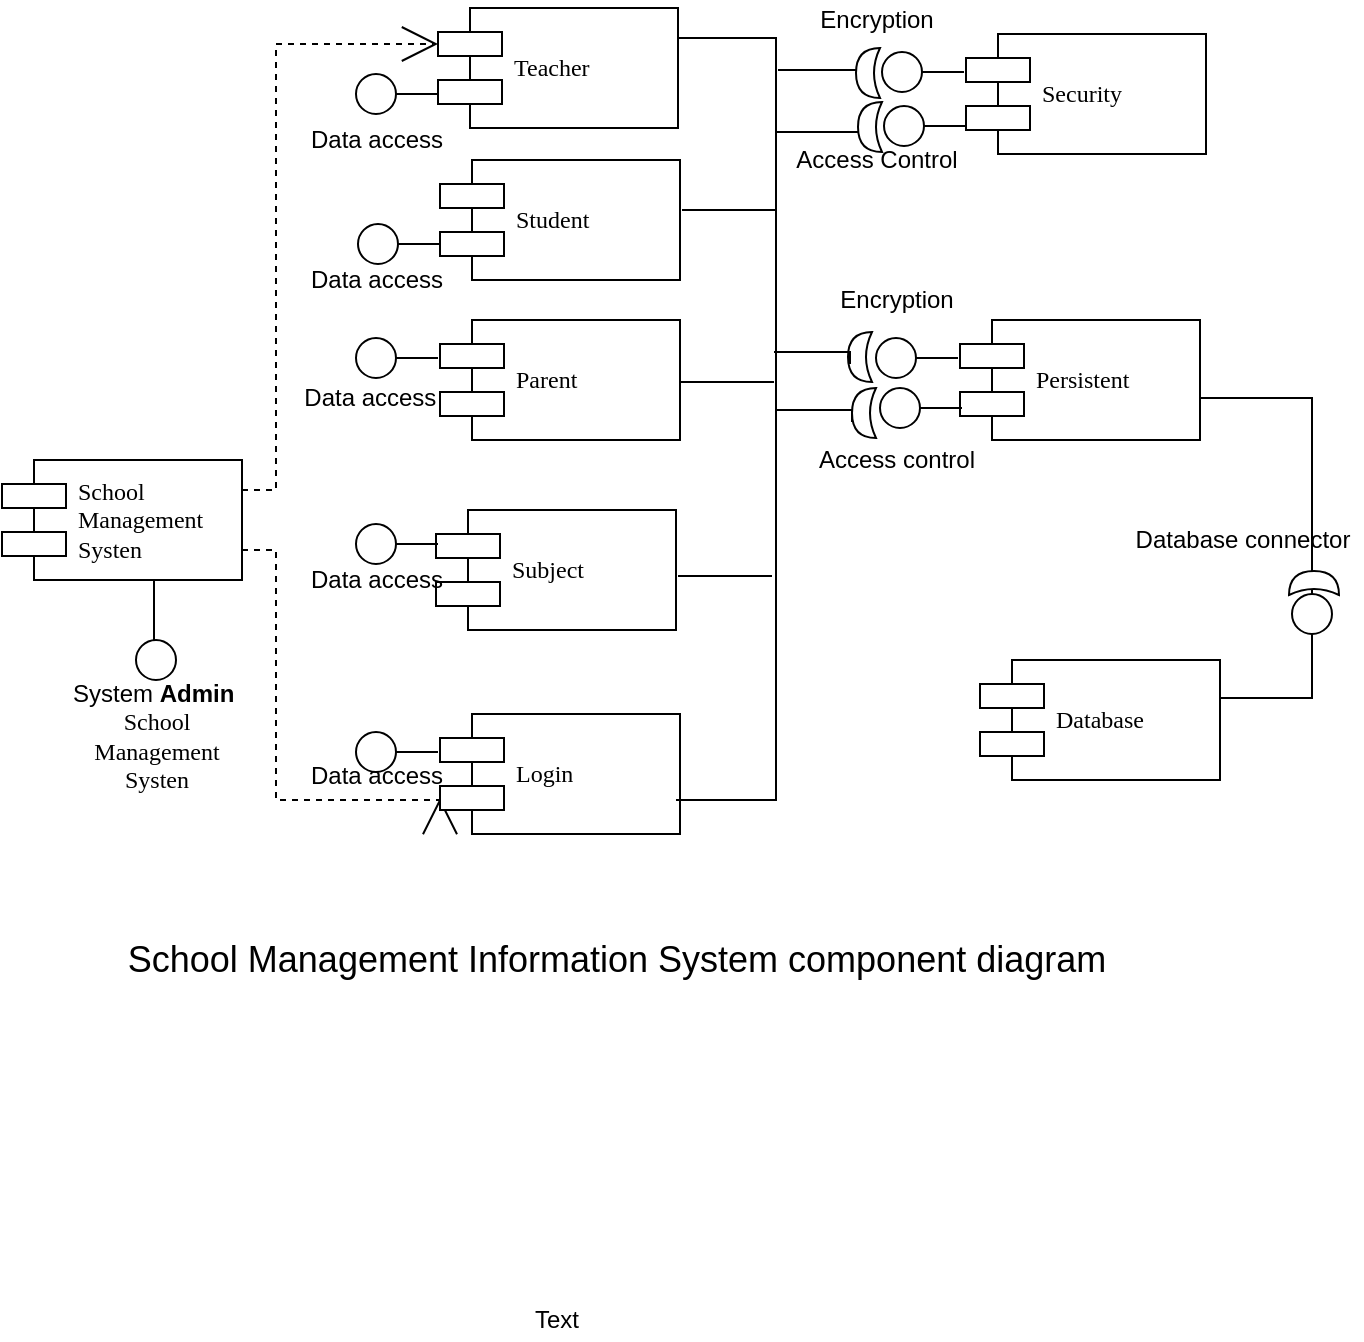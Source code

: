 <mxfile version="17.4.2" type="device"><diagram name="Page-1" id="5f0bae14-7c28-e335-631c-24af17079c00"><mxGraphModel dx="868" dy="563" grid="1" gridSize="10" guides="1" tooltips="1" connect="1" arrows="1" fold="1" page="1" pageScale="1" pageWidth="1100" pageHeight="850" background="none" math="0" shadow="0"><root><mxCell id="0"/><mxCell id="1" parent="0"/><mxCell id="39150e848f15840c-5" value="Teacher" style="shape=component;align=left;spacingLeft=36;rounded=0;shadow=0;comic=0;labelBackgroundColor=none;strokeWidth=1;fontFamily=Verdana;fontSize=12;html=1;" parent="1" vertex="1"><mxGeometry x="301" y="24" width="120" height="60" as="geometry"/></mxCell><mxCell id="39150e848f15840c-15" style="edgeStyle=orthogonalEdgeStyle;rounded=0;html=1;labelBackgroundColor=none;startArrow=none;startFill=0;startSize=8;endArrow=open;endFill=0;endSize=16;fontFamily=Verdana;fontSize=12;dashed=1;exitX=1;exitY=0.25;exitDx=0;exitDy=0;entryX=0;entryY=0.3;entryDx=0;entryDy=0;" parent="1" source="lTYM0alj_bJxWOORDR8s-5" target="39150e848f15840c-5" edge="1"><mxGeometry relative="1" as="geometry"><Array as="points"><mxPoint x="220" y="265"/><mxPoint x="220" y="42"/></Array><mxPoint x="215" y="190" as="targetPoint"/></mxGeometry></mxCell><mxCell id="lTYM0alj_bJxWOORDR8s-1" value="Text" style="text;html=1;align=center;verticalAlign=middle;resizable=0;points=[];autosize=1;strokeColor=none;fillColor=none;" vertex="1" parent="1"><mxGeometry x="340" y="670" width="40" height="20" as="geometry"/></mxCell><mxCell id="lTYM0alj_bJxWOORDR8s-5" value="School&lt;br&gt;Management&lt;br&gt;Systen" style="shape=component;align=left;spacingLeft=36;rounded=0;shadow=0;comic=0;labelBackgroundColor=none;strokeWidth=1;fontFamily=Verdana;fontSize=12;html=1;" vertex="1" parent="1"><mxGeometry x="83" y="250" width="120" height="60" as="geometry"/></mxCell><mxCell id="lTYM0alj_bJxWOORDR8s-11" style="edgeStyle=elbowEdgeStyle;rounded=0;html=1;labelBackgroundColor=none;startArrow=none;startFill=0;startSize=8;endArrow=none;endFill=0;endSize=16;fontFamily=Verdana;fontSize=12;" edge="1" parent="1"><mxGeometry relative="1" as="geometry"><mxPoint x="159" y="345" as="sourcePoint"/><mxPoint x="159" y="310" as="targetPoint"/></mxGeometry></mxCell><mxCell id="lTYM0alj_bJxWOORDR8s-12" value="" style="ellipse;whiteSpace=wrap;html=1;rounded=0;shadow=0;comic=0;labelBackgroundColor=none;strokeWidth=1;fontFamily=Verdana;fontSize=12;align=center;" vertex="1" parent="1"><mxGeometry x="150" y="340" width="20" height="20" as="geometry"/></mxCell><mxCell id="lTYM0alj_bJxWOORDR8s-13" value="System &lt;b&gt;Admin&amp;nbsp;&lt;/b&gt;&lt;br&gt;&lt;span style=&quot;font-family: &amp;#34;verdana&amp;#34; ; text-align: left&quot;&gt;School&lt;/span&gt;&lt;br style=&quot;font-family: &amp;#34;verdana&amp;#34; ; text-align: left&quot;&gt;&lt;span style=&quot;font-family: &amp;#34;verdana&amp;#34; ; text-align: left&quot;&gt;Management&lt;/span&gt;&lt;br style=&quot;font-family: &amp;#34;verdana&amp;#34; ; text-align: left&quot;&gt;&lt;span style=&quot;font-family: &amp;#34;verdana&amp;#34; ; text-align: left&quot;&gt;Systen&lt;/span&gt;" style="text;html=1;align=center;verticalAlign=middle;resizable=0;points=[];autosize=1;strokeColor=none;fillColor=none;" vertex="1" parent="1"><mxGeometry x="110" y="358" width="100" height="60" as="geometry"/></mxCell><mxCell id="lTYM0alj_bJxWOORDR8s-14" style="edgeStyle=orthogonalEdgeStyle;rounded=0;html=1;labelBackgroundColor=none;startArrow=none;startFill=0;startSize=8;endArrow=open;endFill=0;endSize=16;fontFamily=Verdana;fontSize=12;dashed=1;exitX=1;exitY=0.75;exitDx=0;exitDy=0;entryX=0;entryY=0.7;entryDx=0;entryDy=0;" edge="1" parent="1" source="lTYM0alj_bJxWOORDR8s-5" target="lTYM0alj_bJxWOORDR8s-50"><mxGeometry relative="1" as="geometry"><Array as="points"><mxPoint x="220" y="295"/><mxPoint x="220" y="420"/></Array><mxPoint x="212" y="292" as="sourcePoint"/><mxPoint x="310" y="417" as="targetPoint"/></mxGeometry></mxCell><mxCell id="lTYM0alj_bJxWOORDR8s-16" value="Student" style="shape=component;align=left;spacingLeft=36;rounded=0;shadow=0;comic=0;labelBackgroundColor=none;strokeWidth=1;fontFamily=Verdana;fontSize=12;html=1;" vertex="1" parent="1"><mxGeometry x="302" y="100" width="120" height="60" as="geometry"/></mxCell><mxCell id="lTYM0alj_bJxWOORDR8s-18" value="Subject" style="shape=component;align=left;spacingLeft=36;rounded=0;shadow=0;comic=0;labelBackgroundColor=none;strokeWidth=1;fontFamily=Verdana;fontSize=12;html=1;" vertex="1" parent="1"><mxGeometry x="300" y="275" width="120" height="60" as="geometry"/></mxCell><mxCell id="lTYM0alj_bJxWOORDR8s-24" value="" style="group" vertex="1" connectable="0" parent="1"><mxGeometry x="260" y="282" width="41" height="20" as="geometry"/></mxCell><mxCell id="lTYM0alj_bJxWOORDR8s-21" style="edgeStyle=elbowEdgeStyle;rounded=0;html=1;labelBackgroundColor=none;startArrow=none;startFill=0;startSize=8;endArrow=none;endFill=0;endSize=16;fontFamily=Verdana;fontSize=12;" edge="1" parent="lTYM0alj_bJxWOORDR8s-24"><mxGeometry relative="1" as="geometry"><mxPoint x="20" y="10" as="sourcePoint"/><mxPoint x="41" y="10" as="targetPoint"/></mxGeometry></mxCell><mxCell id="lTYM0alj_bJxWOORDR8s-23" value="" style="ellipse;whiteSpace=wrap;html=1;rounded=0;shadow=0;comic=0;labelBackgroundColor=none;strokeWidth=1;fontFamily=Verdana;fontSize=12;align=center;" vertex="1" parent="lTYM0alj_bJxWOORDR8s-24"><mxGeometry width="20" height="20" as="geometry"/></mxCell><mxCell id="lTYM0alj_bJxWOORDR8s-31" value="" style="group" vertex="1" connectable="0" parent="1"><mxGeometry x="260" y="57" width="41" height="20" as="geometry"/></mxCell><mxCell id="lTYM0alj_bJxWOORDR8s-32" style="edgeStyle=elbowEdgeStyle;rounded=0;html=1;labelBackgroundColor=none;startArrow=none;startFill=0;startSize=8;endArrow=none;endFill=0;endSize=16;fontFamily=Verdana;fontSize=12;" edge="1" parent="lTYM0alj_bJxWOORDR8s-31"><mxGeometry relative="1" as="geometry"><mxPoint x="20" y="10" as="sourcePoint"/><mxPoint x="41" y="10" as="targetPoint"/></mxGeometry></mxCell><mxCell id="lTYM0alj_bJxWOORDR8s-33" value="" style="ellipse;whiteSpace=wrap;html=1;rounded=0;shadow=0;comic=0;labelBackgroundColor=none;strokeWidth=1;fontFamily=Verdana;fontSize=12;align=center;" vertex="1" parent="lTYM0alj_bJxWOORDR8s-31"><mxGeometry width="20" height="20" as="geometry"/></mxCell><mxCell id="lTYM0alj_bJxWOORDR8s-34" value="" style="group" vertex="1" connectable="0" parent="1"><mxGeometry x="261" y="132" width="41" height="20" as="geometry"/></mxCell><mxCell id="lTYM0alj_bJxWOORDR8s-35" style="edgeStyle=elbowEdgeStyle;rounded=0;html=1;labelBackgroundColor=none;startArrow=none;startFill=0;startSize=8;endArrow=none;endFill=0;endSize=16;fontFamily=Verdana;fontSize=12;" edge="1" parent="lTYM0alj_bJxWOORDR8s-34"><mxGeometry relative="1" as="geometry"><mxPoint x="20" y="10" as="sourcePoint"/><mxPoint x="41" y="10" as="targetPoint"/></mxGeometry></mxCell><mxCell id="lTYM0alj_bJxWOORDR8s-36" value="" style="ellipse;whiteSpace=wrap;html=1;rounded=0;shadow=0;comic=0;labelBackgroundColor=none;strokeWidth=1;fontFamily=Verdana;fontSize=12;align=center;" vertex="1" parent="lTYM0alj_bJxWOORDR8s-34"><mxGeometry width="20" height="20" as="geometry"/></mxCell><mxCell id="lTYM0alj_bJxWOORDR8s-43" value="" style="group" vertex="1" connectable="0" parent="1"><mxGeometry x="260" y="180" width="162" height="60" as="geometry"/></mxCell><mxCell id="lTYM0alj_bJxWOORDR8s-17" value="Parent" style="shape=component;align=left;spacingLeft=36;rounded=0;shadow=0;comic=0;labelBackgroundColor=none;strokeWidth=1;fontFamily=Verdana;fontSize=12;html=1;" vertex="1" parent="lTYM0alj_bJxWOORDR8s-43"><mxGeometry x="42" width="120" height="60" as="geometry"/></mxCell><mxCell id="lTYM0alj_bJxWOORDR8s-25" value="" style="group" vertex="1" connectable="0" parent="lTYM0alj_bJxWOORDR8s-43"><mxGeometry y="9" width="41" height="20" as="geometry"/></mxCell><mxCell id="lTYM0alj_bJxWOORDR8s-26" style="edgeStyle=elbowEdgeStyle;rounded=0;html=1;labelBackgroundColor=none;startArrow=none;startFill=0;startSize=8;endArrow=none;endFill=0;endSize=16;fontFamily=Verdana;fontSize=12;" edge="1" parent="lTYM0alj_bJxWOORDR8s-25"><mxGeometry relative="1" as="geometry"><mxPoint x="20" y="10" as="sourcePoint"/><mxPoint x="41" y="10" as="targetPoint"/></mxGeometry></mxCell><mxCell id="lTYM0alj_bJxWOORDR8s-27" value="" style="ellipse;whiteSpace=wrap;html=1;rounded=0;shadow=0;comic=0;labelBackgroundColor=none;strokeWidth=1;fontFamily=Verdana;fontSize=12;align=center;" vertex="1" parent="lTYM0alj_bJxWOORDR8s-25"><mxGeometry width="20" height="20" as="geometry"/></mxCell><mxCell id="lTYM0alj_bJxWOORDR8s-56" value="&amp;nbsp; &amp;nbsp; Data access" style="text;html=1;align=center;verticalAlign=middle;resizable=0;points=[];autosize=1;strokeColor=none;fillColor=none;" vertex="1" parent="lTYM0alj_bJxWOORDR8s-43"><mxGeometry x="-45" y="29" width="90" height="20" as="geometry"/></mxCell><mxCell id="lTYM0alj_bJxWOORDR8s-49" value="" style="group" vertex="1" connectable="0" parent="1"><mxGeometry x="260" y="377" width="162" height="60" as="geometry"/></mxCell><mxCell id="lTYM0alj_bJxWOORDR8s-50" value="Login" style="shape=component;align=left;spacingLeft=36;rounded=0;shadow=0;comic=0;labelBackgroundColor=none;strokeWidth=1;fontFamily=Verdana;fontSize=12;html=1;" vertex="1" parent="lTYM0alj_bJxWOORDR8s-49"><mxGeometry x="42" width="120" height="60" as="geometry"/></mxCell><mxCell id="lTYM0alj_bJxWOORDR8s-51" value="" style="group" vertex="1" connectable="0" parent="lTYM0alj_bJxWOORDR8s-49"><mxGeometry y="9" width="41" height="20" as="geometry"/></mxCell><mxCell id="lTYM0alj_bJxWOORDR8s-52" style="edgeStyle=elbowEdgeStyle;rounded=0;html=1;labelBackgroundColor=none;startArrow=none;startFill=0;startSize=8;endArrow=none;endFill=0;endSize=16;fontFamily=Verdana;fontSize=12;" edge="1" parent="lTYM0alj_bJxWOORDR8s-51"><mxGeometry relative="1" as="geometry"><mxPoint x="20" y="10" as="sourcePoint"/><mxPoint x="41" y="10" as="targetPoint"/></mxGeometry></mxCell><mxCell id="lTYM0alj_bJxWOORDR8s-53" value="" style="ellipse;whiteSpace=wrap;html=1;rounded=0;shadow=0;comic=0;labelBackgroundColor=none;strokeWidth=1;fontFamily=Verdana;fontSize=12;align=center;" vertex="1" parent="lTYM0alj_bJxWOORDR8s-51"><mxGeometry width="20" height="20" as="geometry"/></mxCell><mxCell id="lTYM0alj_bJxWOORDR8s-54" value="Data access" style="text;html=1;align=center;verticalAlign=middle;resizable=0;points=[];autosize=1;strokeColor=none;fillColor=none;" vertex="1" parent="1"><mxGeometry x="230" y="150" width="80" height="20" as="geometry"/></mxCell><mxCell id="lTYM0alj_bJxWOORDR8s-55" value="Data access" style="text;html=1;align=center;verticalAlign=middle;resizable=0;points=[];autosize=1;strokeColor=none;fillColor=none;" vertex="1" parent="1"><mxGeometry x="230" y="80" width="80" height="20" as="geometry"/></mxCell><mxCell id="lTYM0alj_bJxWOORDR8s-57" value="Data access" style="text;html=1;align=center;verticalAlign=middle;resizable=0;points=[];autosize=1;strokeColor=none;fillColor=none;" vertex="1" parent="1"><mxGeometry x="230" y="300" width="80" height="20" as="geometry"/></mxCell><mxCell id="lTYM0alj_bJxWOORDR8s-58" value="&amp;nbsp; &amp;nbsp; &amp;nbsp; &amp;nbsp; &amp;nbsp; &lt;br&gt;&amp;nbsp; &amp;nbsp; &amp;nbsp; &amp;nbsp; &amp;nbsp; &amp;nbsp; Data access" style="text;html=1;align=center;verticalAlign=middle;resizable=0;points=[];autosize=1;strokeColor=none;fillColor=none;" vertex="1" parent="1"><mxGeometry x="190" y="385" width="120" height="30" as="geometry"/></mxCell><mxCell id="lTYM0alj_bJxWOORDR8s-59" style="edgeStyle=orthogonalEdgeStyle;rounded=0;html=1;labelBackgroundColor=none;startArrow=none;startFill=0;startSize=8;endArrow=none;endFill=0;endSize=16;fontFamily=Verdana;fontSize=12;entryX=1;entryY=0.25;entryDx=0;entryDy=0;" edge="1" parent="1" target="39150e848f15840c-5"><mxGeometry relative="1" as="geometry"><Array as="points"><mxPoint x="470" y="420"/><mxPoint x="470" y="39"/></Array><mxPoint x="420" y="420" as="sourcePoint"/><mxPoint x="440" y="45" as="targetPoint"/></mxGeometry></mxCell><mxCell id="lTYM0alj_bJxWOORDR8s-60" style="edgeStyle=orthogonalEdgeStyle;rounded=0;html=1;labelBackgroundColor=none;startArrow=none;startFill=0;startSize=8;endArrow=none;endFill=0;endSize=16;fontFamily=Verdana;fontSize=12;" edge="1" parent="1"><mxGeometry relative="1" as="geometry"><Array as="points"><mxPoint x="470" y="125"/></Array><mxPoint x="470" y="125" as="sourcePoint"/><mxPoint x="423" y="125" as="targetPoint"/></mxGeometry></mxCell><mxCell id="lTYM0alj_bJxWOORDR8s-61" style="edgeStyle=orthogonalEdgeStyle;rounded=0;html=1;labelBackgroundColor=none;startArrow=none;startFill=0;startSize=8;endArrow=none;endFill=0;endSize=16;fontFamily=Verdana;fontSize=12;" edge="1" parent="1"><mxGeometry relative="1" as="geometry"><Array as="points"><mxPoint x="468" y="308"/></Array><mxPoint x="468" y="308" as="sourcePoint"/><mxPoint x="421" y="308" as="targetPoint"/></mxGeometry></mxCell><mxCell id="lTYM0alj_bJxWOORDR8s-62" style="edgeStyle=orthogonalEdgeStyle;rounded=0;html=1;labelBackgroundColor=none;startArrow=none;startFill=0;startSize=8;endArrow=none;endFill=0;endSize=16;fontFamily=Verdana;fontSize=12;" edge="1" parent="1"><mxGeometry relative="1" as="geometry"><Array as="points"><mxPoint x="469" y="211"/></Array><mxPoint x="469" y="211" as="sourcePoint"/><mxPoint x="422" y="211" as="targetPoint"/></mxGeometry></mxCell><mxCell id="lTYM0alj_bJxWOORDR8s-65" style="edgeStyle=orthogonalEdgeStyle;rounded=0;html=1;labelBackgroundColor=none;startArrow=none;startFill=0;startSize=8;endArrow=none;endFill=0;endSize=16;fontFamily=Verdana;fontSize=12;" edge="1" parent="1"><mxGeometry relative="1" as="geometry"><Array as="points"><mxPoint x="518" y="55"/></Array><mxPoint x="518" y="55" as="sourcePoint"/><mxPoint x="471" y="55" as="targetPoint"/></mxGeometry></mxCell><mxCell id="lTYM0alj_bJxWOORDR8s-66" value="" style="group" vertex="1" connectable="0" parent="1"><mxGeometry x="523" y="37" width="162" height="60" as="geometry"/></mxCell><mxCell id="lTYM0alj_bJxWOORDR8s-67" value="Security" style="shape=component;align=left;spacingLeft=36;rounded=0;shadow=0;comic=0;labelBackgroundColor=none;strokeWidth=1;fontFamily=Verdana;fontSize=12;html=1;" vertex="1" parent="lTYM0alj_bJxWOORDR8s-66"><mxGeometry x="42" width="120" height="60" as="geometry"/></mxCell><mxCell id="lTYM0alj_bJxWOORDR8s-68" value="" style="group" vertex="1" connectable="0" parent="lTYM0alj_bJxWOORDR8s-66"><mxGeometry y="9" width="41" height="20" as="geometry"/></mxCell><mxCell id="lTYM0alj_bJxWOORDR8s-69" style="edgeStyle=elbowEdgeStyle;rounded=0;html=1;labelBackgroundColor=none;startArrow=none;startFill=0;startSize=8;endArrow=none;endFill=0;endSize=16;fontFamily=Verdana;fontSize=12;" edge="1" parent="lTYM0alj_bJxWOORDR8s-68"><mxGeometry relative="1" as="geometry"><mxPoint x="20" y="10" as="sourcePoint"/><mxPoint x="41" y="10" as="targetPoint"/></mxGeometry></mxCell><mxCell id="lTYM0alj_bJxWOORDR8s-70" value="" style="ellipse;whiteSpace=wrap;html=1;rounded=0;shadow=0;comic=0;labelBackgroundColor=none;strokeWidth=1;fontFamily=Verdana;fontSize=12;align=center;" vertex="1" parent="lTYM0alj_bJxWOORDR8s-68"><mxGeometry width="20" height="20" as="geometry"/></mxCell><mxCell id="lTYM0alj_bJxWOORDR8s-71" value="" style="group" vertex="1" connectable="0" parent="1"><mxGeometry x="520" y="180" width="162" height="60" as="geometry"/></mxCell><mxCell id="lTYM0alj_bJxWOORDR8s-72" value="Persistent" style="shape=component;align=left;spacingLeft=36;rounded=0;shadow=0;comic=0;labelBackgroundColor=none;strokeWidth=1;fontFamily=Verdana;fontSize=12;html=1;" vertex="1" parent="lTYM0alj_bJxWOORDR8s-71"><mxGeometry x="42" width="120" height="60" as="geometry"/></mxCell><mxCell id="lTYM0alj_bJxWOORDR8s-73" value="" style="group" vertex="1" connectable="0" parent="lTYM0alj_bJxWOORDR8s-71"><mxGeometry y="9" width="41" height="20" as="geometry"/></mxCell><mxCell id="lTYM0alj_bJxWOORDR8s-74" style="edgeStyle=elbowEdgeStyle;rounded=0;html=1;labelBackgroundColor=none;startArrow=none;startFill=0;startSize=8;endArrow=none;endFill=0;endSize=16;fontFamily=Verdana;fontSize=12;" edge="1" parent="lTYM0alj_bJxWOORDR8s-73"><mxGeometry relative="1" as="geometry"><mxPoint x="20" y="10" as="sourcePoint"/><mxPoint x="41" y="10" as="targetPoint"/></mxGeometry></mxCell><mxCell id="lTYM0alj_bJxWOORDR8s-75" value="" style="ellipse;whiteSpace=wrap;html=1;rounded=0;shadow=0;comic=0;labelBackgroundColor=none;strokeWidth=1;fontFamily=Verdana;fontSize=12;align=center;" vertex="1" parent="lTYM0alj_bJxWOORDR8s-73"><mxGeometry width="20" height="20" as="geometry"/></mxCell><mxCell id="lTYM0alj_bJxWOORDR8s-76" value="" style="group" vertex="1" connectable="0" parent="1"><mxGeometry x="530" y="350" width="162" height="60" as="geometry"/></mxCell><mxCell id="lTYM0alj_bJxWOORDR8s-77" value="Database" style="shape=component;align=left;spacingLeft=36;rounded=0;shadow=0;comic=0;labelBackgroundColor=none;strokeWidth=1;fontFamily=Verdana;fontSize=12;html=1;" vertex="1" parent="lTYM0alj_bJxWOORDR8s-76"><mxGeometry x="42" width="120" height="60" as="geometry"/></mxCell><mxCell id="lTYM0alj_bJxWOORDR8s-81" style="edgeStyle=orthogonalEdgeStyle;rounded=0;html=1;labelBackgroundColor=none;startArrow=none;startFill=0;startSize=8;endArrow=none;endFill=0;endSize=16;fontFamily=Verdana;fontSize=12;" edge="1" parent="1"><mxGeometry relative="1" as="geometry"><Array as="points"><mxPoint x="517" y="87"/><mxPoint x="517" y="86"/></Array><mxPoint x="517" y="86" as="sourcePoint"/><mxPoint x="470" y="86" as="targetPoint"/></mxGeometry></mxCell><mxCell id="lTYM0alj_bJxWOORDR8s-82" style="edgeStyle=orthogonalEdgeStyle;rounded=0;html=1;labelBackgroundColor=none;startArrow=none;startFill=0;startSize=8;endArrow=none;endFill=0;endSize=16;fontFamily=Verdana;fontSize=12;exitX=1;exitY=0.65;exitDx=0;exitDy=0;exitPerimeter=0;entryX=1;entryY=0.5;entryDx=0;entryDy=0;" edge="1" parent="1" source="lTYM0alj_bJxWOORDR8s-72" target="lTYM0alj_bJxWOORDR8s-77"><mxGeometry relative="1" as="geometry"><Array as="points"><mxPoint x="738" y="219"/><mxPoint x="738" y="369"/><mxPoint x="692" y="369"/></Array><mxPoint x="738" y="369" as="sourcePoint"/><mxPoint x="691" y="369" as="targetPoint"/></mxGeometry></mxCell><mxCell id="lTYM0alj_bJxWOORDR8s-84" value="" style="group" vertex="1" connectable="0" parent="1"><mxGeometry x="522" y="214" width="41" height="20" as="geometry"/></mxCell><mxCell id="lTYM0alj_bJxWOORDR8s-85" style="edgeStyle=elbowEdgeStyle;rounded=0;html=1;labelBackgroundColor=none;startArrow=none;startFill=0;startSize=8;endArrow=none;endFill=0;endSize=16;fontFamily=Verdana;fontSize=12;" edge="1" parent="lTYM0alj_bJxWOORDR8s-84"><mxGeometry relative="1" as="geometry"><mxPoint x="20" y="10" as="sourcePoint"/><mxPoint x="41" y="10" as="targetPoint"/></mxGeometry></mxCell><mxCell id="lTYM0alj_bJxWOORDR8s-86" value="" style="ellipse;whiteSpace=wrap;html=1;rounded=0;shadow=0;comic=0;labelBackgroundColor=none;strokeWidth=1;fontFamily=Verdana;fontSize=12;align=center;" vertex="1" parent="lTYM0alj_bJxWOORDR8s-84"><mxGeometry width="20" height="20" as="geometry"/></mxCell><mxCell id="lTYM0alj_bJxWOORDR8s-87" value="" style="group" vertex="1" connectable="0" parent="1"><mxGeometry x="524" y="73" width="41" height="20" as="geometry"/></mxCell><mxCell id="lTYM0alj_bJxWOORDR8s-88" style="edgeStyle=elbowEdgeStyle;rounded=0;html=1;labelBackgroundColor=none;startArrow=none;startFill=0;startSize=8;endArrow=none;endFill=0;endSize=16;fontFamily=Verdana;fontSize=12;" edge="1" parent="lTYM0alj_bJxWOORDR8s-87"><mxGeometry relative="1" as="geometry"><mxPoint x="20" y="10" as="sourcePoint"/><mxPoint x="41" y="10" as="targetPoint"/></mxGeometry></mxCell><mxCell id="lTYM0alj_bJxWOORDR8s-89" value="" style="ellipse;whiteSpace=wrap;html=1;rounded=0;shadow=0;comic=0;labelBackgroundColor=none;strokeWidth=1;fontFamily=Verdana;fontSize=12;align=center;" vertex="1" parent="lTYM0alj_bJxWOORDR8s-87"><mxGeometry width="20" height="20" as="geometry"/></mxCell><mxCell id="lTYM0alj_bJxWOORDR8s-90" value="" style="shape=xor;whiteSpace=wrap;html=1;direction=south;rotation=90;" vertex="1" parent="1"><mxGeometry x="499.5" y="192.5" width="25" height="12" as="geometry"/></mxCell><mxCell id="lTYM0alj_bJxWOORDR8s-92" value="" style="shape=xor;whiteSpace=wrap;html=1;direction=south;rotation=90;" vertex="1" parent="1"><mxGeometry x="501.5" y="220.5" width="25" height="12" as="geometry"/></mxCell><mxCell id="lTYM0alj_bJxWOORDR8s-95" value="" style="shape=xor;whiteSpace=wrap;html=1;direction=south;rotation=90;" vertex="1" parent="1"><mxGeometry x="503.5" y="50.5" width="25" height="12" as="geometry"/></mxCell><mxCell id="lTYM0alj_bJxWOORDR8s-96" value="" style="shape=xor;whiteSpace=wrap;html=1;direction=south;rotation=90;" vertex="1" parent="1"><mxGeometry x="504.5" y="77.5" width="25" height="12" as="geometry"/></mxCell><mxCell id="lTYM0alj_bJxWOORDR8s-97" style="edgeStyle=orthogonalEdgeStyle;rounded=0;html=1;labelBackgroundColor=none;startArrow=none;startFill=0;startSize=8;endArrow=none;endFill=0;endSize=16;fontFamily=Verdana;fontSize=12;" edge="1" parent="1"><mxGeometry relative="1" as="geometry"><Array as="points"><mxPoint x="508" y="231"/><mxPoint x="508" y="230"/></Array><mxPoint x="508" y="230" as="sourcePoint"/><mxPoint x="470" y="225" as="targetPoint"/></mxGeometry></mxCell><mxCell id="lTYM0alj_bJxWOORDR8s-98" style="edgeStyle=orthogonalEdgeStyle;rounded=0;html=1;labelBackgroundColor=none;startArrow=none;startFill=0;startSize=8;endArrow=none;endFill=0;endSize=16;fontFamily=Verdana;fontSize=12;" edge="1" parent="1"><mxGeometry relative="1" as="geometry"><Array as="points"><mxPoint x="507" y="202"/><mxPoint x="507" y="201"/></Array><mxPoint x="507" y="201" as="sourcePoint"/><mxPoint x="469" y="196" as="targetPoint"/></mxGeometry></mxCell><mxCell id="lTYM0alj_bJxWOORDR8s-99" value="Database connector" style="text;html=1;align=center;verticalAlign=middle;resizable=0;points=[];autosize=1;strokeColor=none;fillColor=none;" vertex="1" parent="1"><mxGeometry x="643" y="280" width="120" height="20" as="geometry"/></mxCell><mxCell id="lTYM0alj_bJxWOORDR8s-100" value="" style="shape=xor;whiteSpace=wrap;html=1;direction=south;rotation=-180;" vertex="1" parent="1"><mxGeometry x="726.5" y="305.5" width="25" height="12" as="geometry"/></mxCell><mxCell id="lTYM0alj_bJxWOORDR8s-101" value="" style="group;rotation=90;" vertex="1" connectable="0" parent="1"><mxGeometry x="717" y="327" width="41" height="20" as="geometry"/></mxCell><mxCell id="lTYM0alj_bJxWOORDR8s-102" style="edgeStyle=elbowEdgeStyle;rounded=0;html=1;labelBackgroundColor=none;startArrow=none;startFill=0;startSize=8;endArrow=none;endFill=0;endSize=16;fontFamily=Verdana;fontSize=12;" edge="1" parent="lTYM0alj_bJxWOORDR8s-101"><mxGeometry relative="1" as="geometry"><mxPoint x="21" y="10" as="sourcePoint"/><mxPoint x="21" y="31" as="targetPoint"/></mxGeometry></mxCell><mxCell id="lTYM0alj_bJxWOORDR8s-103" value="" style="ellipse;whiteSpace=wrap;html=1;rounded=0;shadow=0;comic=0;labelBackgroundColor=none;strokeWidth=1;fontFamily=Verdana;fontSize=12;align=center;rotation=90;" vertex="1" parent="lTYM0alj_bJxWOORDR8s-101"><mxGeometry x="11" y="-10" width="20" height="20" as="geometry"/></mxCell><mxCell id="lTYM0alj_bJxWOORDR8s-104" value="Encryption" style="text;html=1;align=center;verticalAlign=middle;resizable=0;points=[];autosize=1;strokeColor=none;fillColor=none;" vertex="1" parent="1"><mxGeometry x="485" y="20" width="70" height="20" as="geometry"/></mxCell><mxCell id="lTYM0alj_bJxWOORDR8s-105" value="Access Control" style="text;html=1;align=center;verticalAlign=middle;resizable=0;points=[];autosize=1;strokeColor=none;fillColor=none;" vertex="1" parent="1"><mxGeometry x="470" y="90" width="100" height="20" as="geometry"/></mxCell><mxCell id="lTYM0alj_bJxWOORDR8s-106" value="Encryption" style="text;html=1;align=center;verticalAlign=middle;resizable=0;points=[];autosize=1;strokeColor=none;fillColor=none;" vertex="1" parent="1"><mxGeometry x="495" y="160" width="70" height="20" as="geometry"/></mxCell><mxCell id="lTYM0alj_bJxWOORDR8s-107" value="Access control" style="text;html=1;align=center;verticalAlign=middle;resizable=0;points=[];autosize=1;strokeColor=none;fillColor=none;" vertex="1" parent="1"><mxGeometry x="485" y="240" width="90" height="20" as="geometry"/></mxCell><mxCell id="lTYM0alj_bJxWOORDR8s-108" value="&lt;font style=&quot;font-size: 18px&quot;&gt;School Management Information System component diagram&lt;/font&gt;" style="text;html=1;align=center;verticalAlign=middle;resizable=0;points=[];autosize=1;strokeColor=none;fillColor=none;" vertex="1" parent="1"><mxGeometry x="140" y="490" width="500" height="20" as="geometry"/></mxCell></root></mxGraphModel></diagram></mxfile>